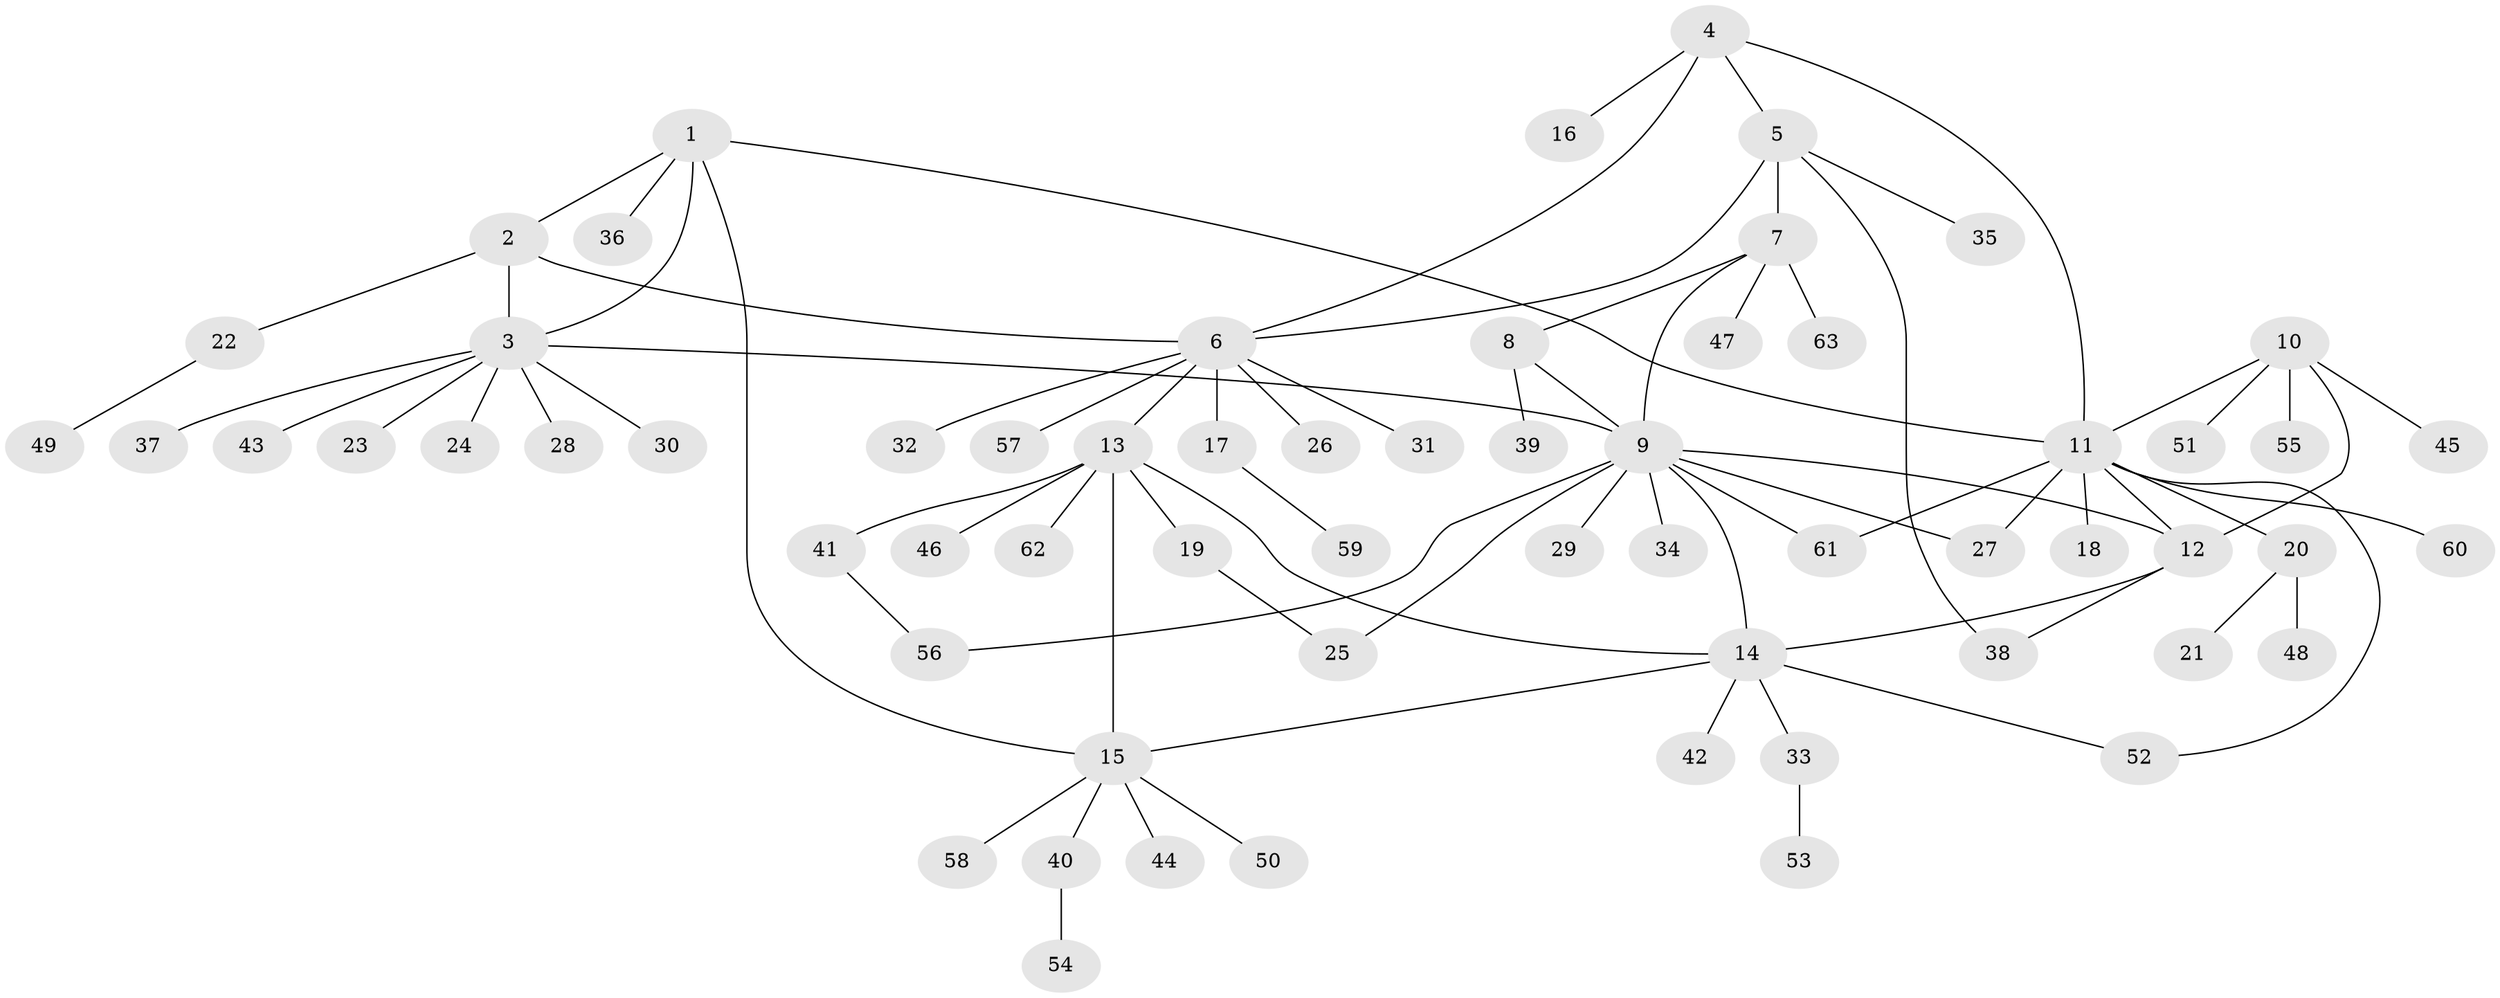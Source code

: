 // Generated by graph-tools (version 1.1) at 2025/02/03/09/25 03:02:46]
// undirected, 63 vertices, 79 edges
graph export_dot {
graph [start="1"]
  node [color=gray90,style=filled];
  1;
  2;
  3;
  4;
  5;
  6;
  7;
  8;
  9;
  10;
  11;
  12;
  13;
  14;
  15;
  16;
  17;
  18;
  19;
  20;
  21;
  22;
  23;
  24;
  25;
  26;
  27;
  28;
  29;
  30;
  31;
  32;
  33;
  34;
  35;
  36;
  37;
  38;
  39;
  40;
  41;
  42;
  43;
  44;
  45;
  46;
  47;
  48;
  49;
  50;
  51;
  52;
  53;
  54;
  55;
  56;
  57;
  58;
  59;
  60;
  61;
  62;
  63;
  1 -- 2;
  1 -- 3;
  1 -- 11;
  1 -- 15;
  1 -- 36;
  2 -- 3;
  2 -- 6;
  2 -- 22;
  3 -- 9;
  3 -- 23;
  3 -- 24;
  3 -- 28;
  3 -- 30;
  3 -- 37;
  3 -- 43;
  4 -- 5;
  4 -- 6;
  4 -- 11;
  4 -- 16;
  5 -- 6;
  5 -- 7;
  5 -- 35;
  5 -- 38;
  6 -- 13;
  6 -- 17;
  6 -- 26;
  6 -- 31;
  6 -- 32;
  6 -- 57;
  7 -- 8;
  7 -- 9;
  7 -- 47;
  7 -- 63;
  8 -- 9;
  8 -- 39;
  9 -- 12;
  9 -- 14;
  9 -- 25;
  9 -- 27;
  9 -- 29;
  9 -- 34;
  9 -- 56;
  9 -- 61;
  10 -- 11;
  10 -- 12;
  10 -- 45;
  10 -- 51;
  10 -- 55;
  11 -- 12;
  11 -- 18;
  11 -- 20;
  11 -- 27;
  11 -- 52;
  11 -- 60;
  11 -- 61;
  12 -- 14;
  12 -- 38;
  13 -- 14;
  13 -- 15;
  13 -- 19;
  13 -- 41;
  13 -- 46;
  13 -- 62;
  14 -- 15;
  14 -- 33;
  14 -- 42;
  14 -- 52;
  15 -- 40;
  15 -- 44;
  15 -- 50;
  15 -- 58;
  17 -- 59;
  19 -- 25;
  20 -- 21;
  20 -- 48;
  22 -- 49;
  33 -- 53;
  40 -- 54;
  41 -- 56;
}
